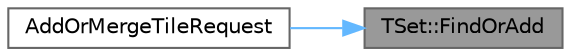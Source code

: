 digraph "TSet::FindOrAdd"
{
 // INTERACTIVE_SVG=YES
 // LATEX_PDF_SIZE
  bgcolor="transparent";
  edge [fontname=Helvetica,fontsize=10,labelfontname=Helvetica,labelfontsize=10];
  node [fontname=Helvetica,fontsize=10,shape=box,height=0.2,width=0.4];
  rankdir="RL";
  Node1 [id="Node000001",label="TSet::FindOrAdd",height=0.2,width=0.4,color="gray40", fillcolor="grey60", style="filled", fontcolor="black",tooltip="Adds an element to the set if not already present and returns a reference to the added or existing el..."];
  Node1 -> Node2 [id="edge1_Node000001_Node000002",dir="back",color="steelblue1",style="solid",tooltip=" "];
  Node2 [id="Node000002",label="AddOrMergeTileRequest",height=0.2,width=0.4,color="grey40", fillcolor="white", style="filled",URL="$da/da6/VirtualTexturing_8h.html#a1456d69733ff09cc8f443eaee8f97e60",tooltip="Helper function that tries to add a new FVirtualTextureLocalTileRequest to a TSet but,..."];
}
